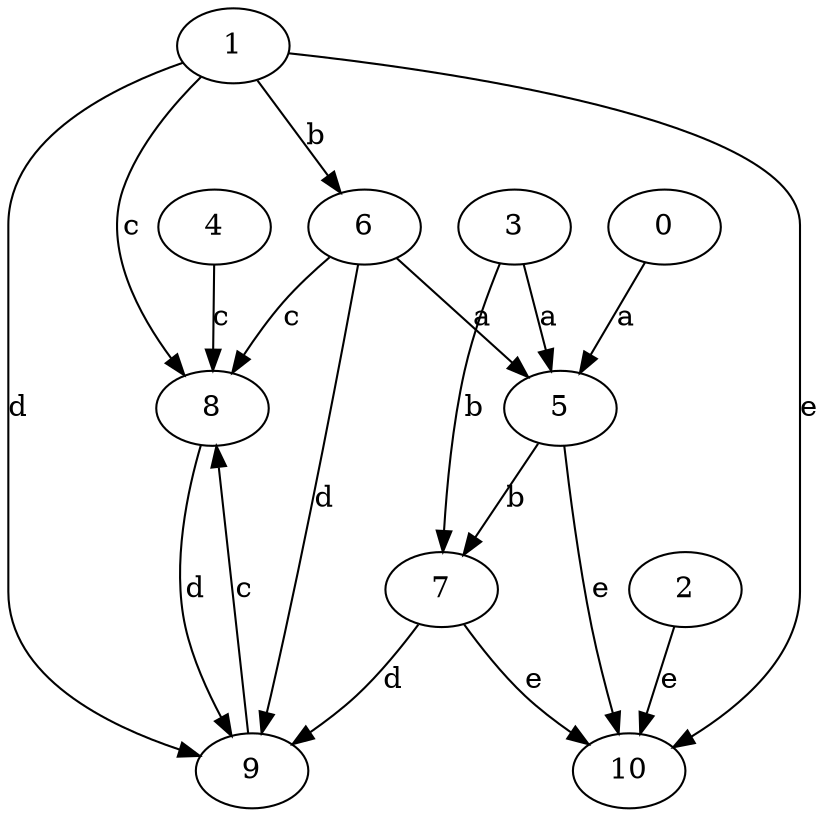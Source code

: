strict digraph  {
4;
5;
6;
7;
0;
1;
8;
2;
9;
10;
3;
4 -> 8  [label=c];
5 -> 7  [label=b];
5 -> 10  [label=e];
6 -> 5  [label=a];
6 -> 8  [label=c];
6 -> 9  [label=d];
7 -> 9  [label=d];
7 -> 10  [label=e];
0 -> 5  [label=a];
1 -> 6  [label=b];
1 -> 8  [label=c];
1 -> 9  [label=d];
1 -> 10  [label=e];
8 -> 9  [label=d];
2 -> 10  [label=e];
9 -> 8  [label=c];
3 -> 5  [label=a];
3 -> 7  [label=b];
}
